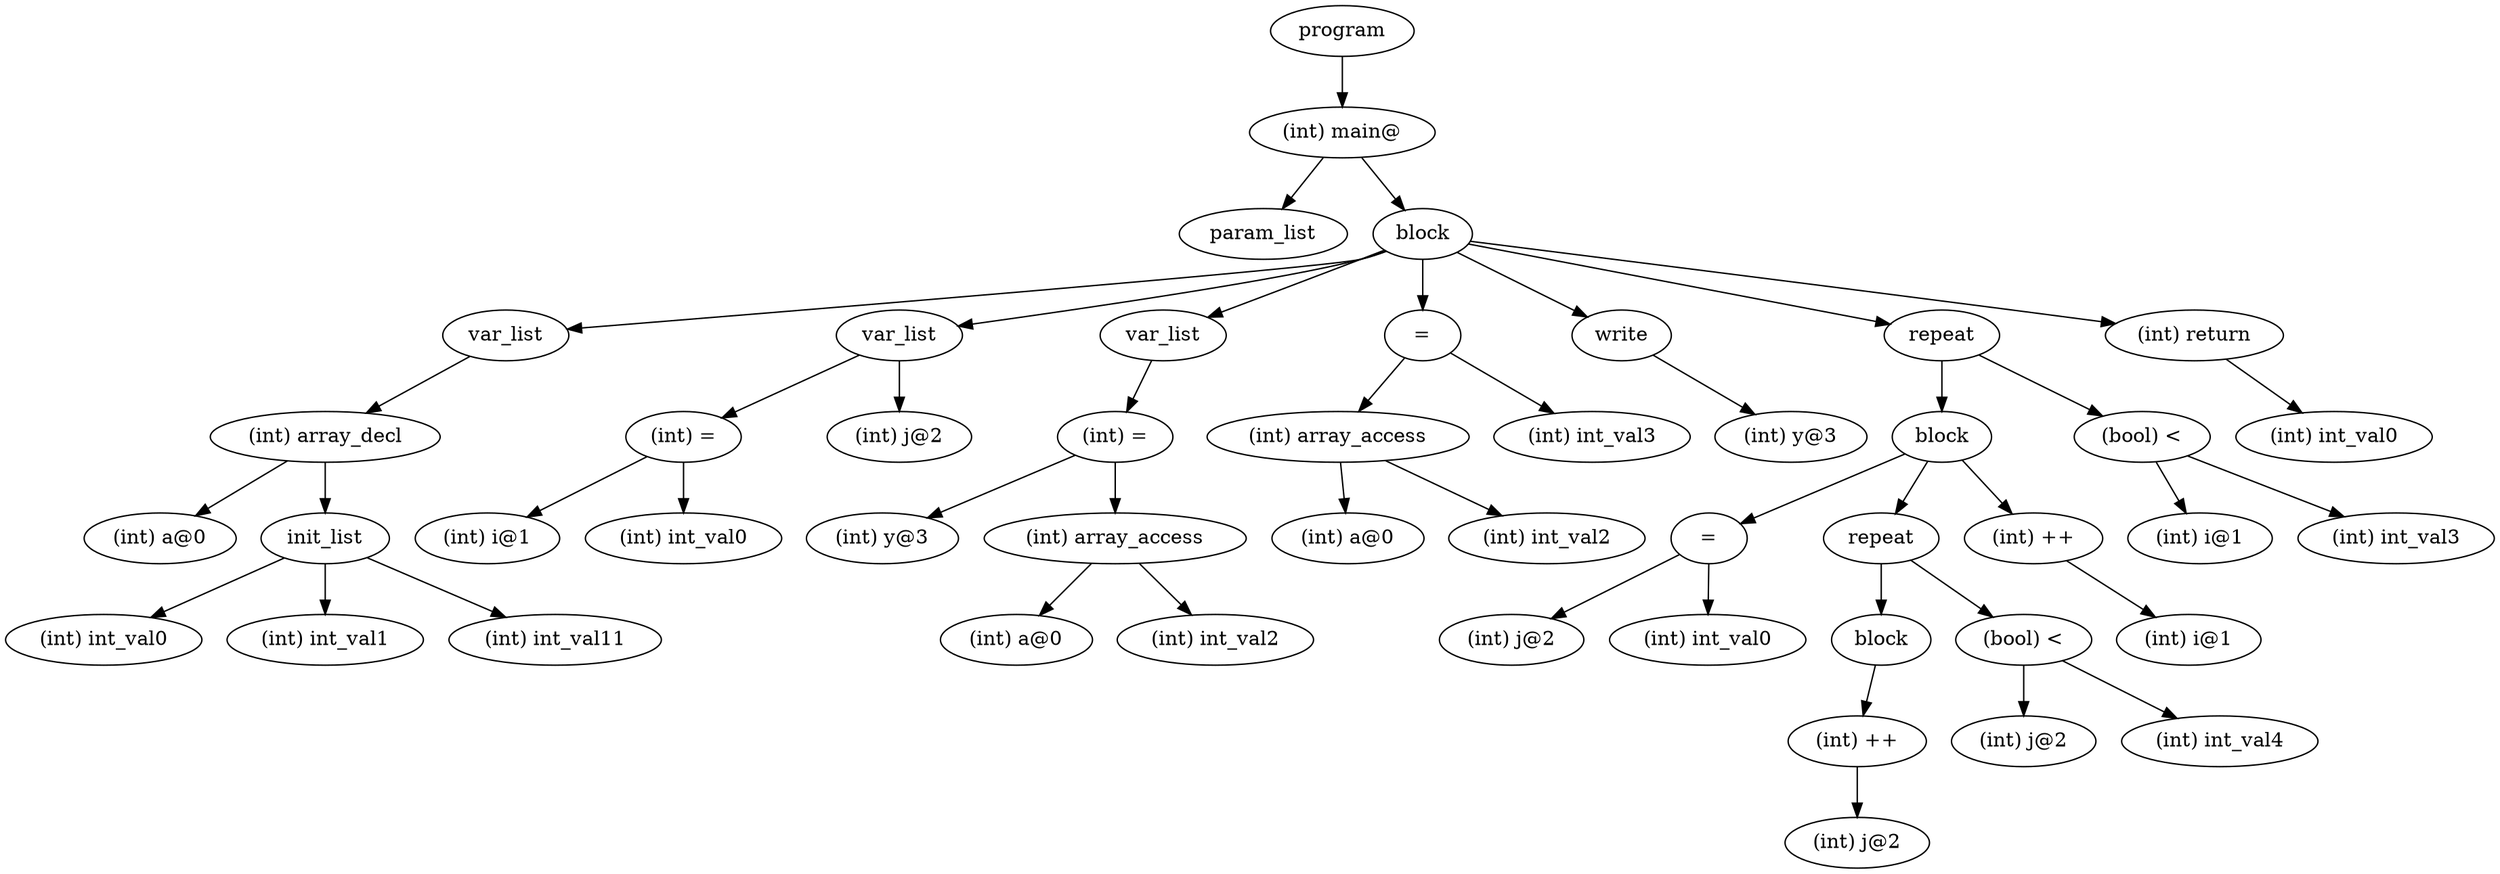 digraph {
graph [ordering="out"];
node0[label="program"];
node1[label="(int) main@"];
node2[label="param_list"];
node1 -> node2;
node3[label="block"];
node4[label="var_list"];
node5[label="(int) array_decl"];
node6[label="(int) a@0"];
node5 -> node6;
node7[label="init_list"];
node8[label="(int) int_val0"];
node7 -> node8;
node9[label="(int) int_val1"];
node7 -> node9;
node10[label="(int) int_val11"];
node7 -> node10;
node5 -> node7;
node4 -> node5;
node3 -> node4;
node11[label="var_list"];
node12[label="(int) ="];
node13[label="(int) i@1"];
node12 -> node13;
node14[label="(int) int_val0"];
node12 -> node14;
node11 -> node12;
node15[label="(int) j@2"];
node11 -> node15;
node3 -> node11;
node16[label="var_list"];
node17[label="(int) ="];
node18[label="(int) y@3"];
node17 -> node18;
node19[label="(int) array_access"];
node20[label="(int) a@0"];
node19 -> node20;
node21[label="(int) int_val2"];
node19 -> node21;
node17 -> node19;
node16 -> node17;
node3 -> node16;
node22[label="="];
node23[label="(int) array_access"];
node24[label="(int) a@0"];
node23 -> node24;
node25[label="(int) int_val2"];
node23 -> node25;
node22 -> node23;
node26[label="(int) int_val3"];
node22 -> node26;
node3 -> node22;
node27[label="write"];
node28[label="(int) y@3"];
node27 -> node28;
node3 -> node27;
node29[label="repeat"];
node30[label="block"];
node31[label="="];
node32[label="(int) j@2"];
node31 -> node32;
node33[label="(int) int_val0"];
node31 -> node33;
node30 -> node31;
node34[label="repeat"];
node35[label="block"];
node36[label="(int) ++"];
node37[label="(int) j@2"];
node36 -> node37;
node35 -> node36;
node34 -> node35;
node38[label="(bool) <"];
node39[label="(int) j@2"];
node38 -> node39;
node40[label="(int) int_val4"];
node38 -> node40;
node34 -> node38;
node30 -> node34;
node41[label="(int) ++"];
node42[label="(int) i@1"];
node41 -> node42;
node30 -> node41;
node29 -> node30;
node43[label="(bool) <"];
node44[label="(int) i@1"];
node43 -> node44;
node45[label="(int) int_val3"];
node43 -> node45;
node29 -> node43;
node3 -> node29;
node46[label="(int) return"];
node47[label="(int) int_val0"];
node46 -> node47;
node3 -> node46;
node1 -> node3;
node0 -> node1;
}
